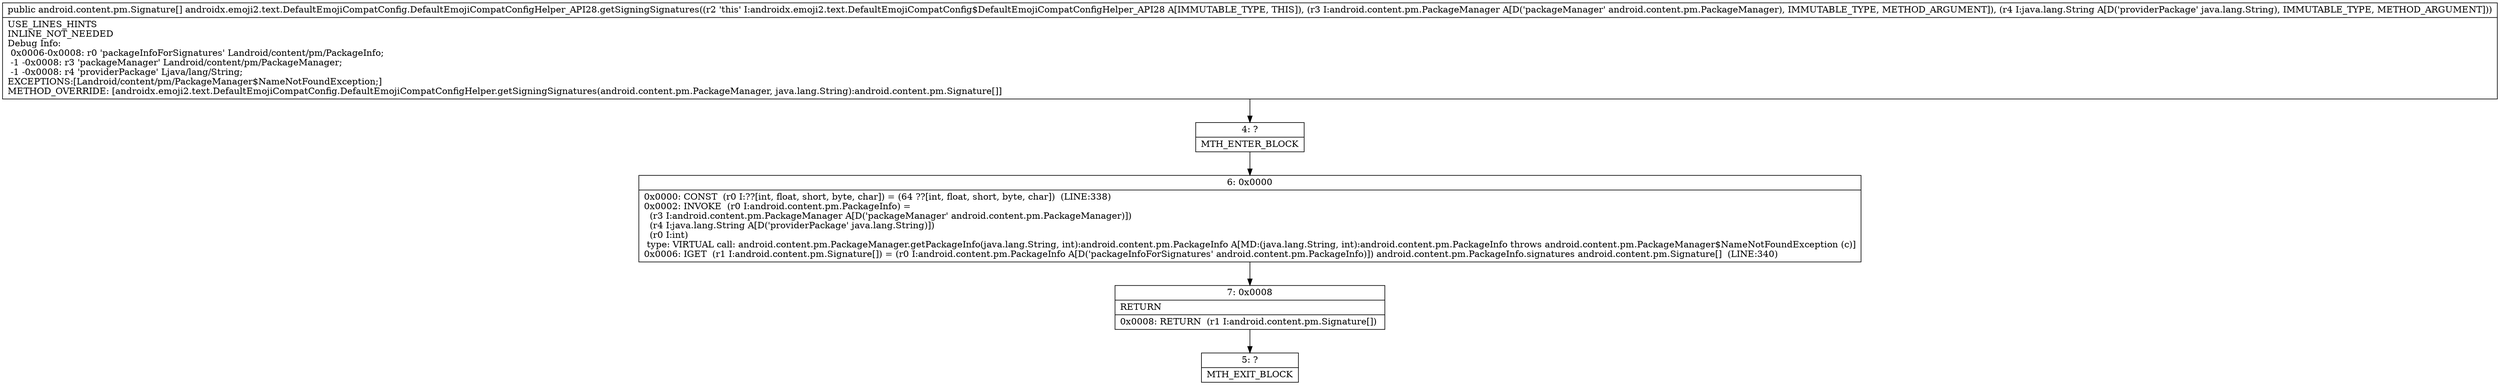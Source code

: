 digraph "CFG forandroidx.emoji2.text.DefaultEmojiCompatConfig.DefaultEmojiCompatConfigHelper_API28.getSigningSignatures(Landroid\/content\/pm\/PackageManager;Ljava\/lang\/String;)[Landroid\/content\/pm\/Signature;" {
Node_4 [shape=record,label="{4\:\ ?|MTH_ENTER_BLOCK\l}"];
Node_6 [shape=record,label="{6\:\ 0x0000|0x0000: CONST  (r0 I:??[int, float, short, byte, char]) = (64 ??[int, float, short, byte, char])  (LINE:338)\l0x0002: INVOKE  (r0 I:android.content.pm.PackageInfo) = \l  (r3 I:android.content.pm.PackageManager A[D('packageManager' android.content.pm.PackageManager)])\l  (r4 I:java.lang.String A[D('providerPackage' java.lang.String)])\l  (r0 I:int)\l type: VIRTUAL call: android.content.pm.PackageManager.getPackageInfo(java.lang.String, int):android.content.pm.PackageInfo A[MD:(java.lang.String, int):android.content.pm.PackageInfo throws android.content.pm.PackageManager$NameNotFoundException (c)]\l0x0006: IGET  (r1 I:android.content.pm.Signature[]) = (r0 I:android.content.pm.PackageInfo A[D('packageInfoForSignatures' android.content.pm.PackageInfo)]) android.content.pm.PackageInfo.signatures android.content.pm.Signature[]  (LINE:340)\l}"];
Node_7 [shape=record,label="{7\:\ 0x0008|RETURN\l|0x0008: RETURN  (r1 I:android.content.pm.Signature[]) \l}"];
Node_5 [shape=record,label="{5\:\ ?|MTH_EXIT_BLOCK\l}"];
MethodNode[shape=record,label="{public android.content.pm.Signature[] androidx.emoji2.text.DefaultEmojiCompatConfig.DefaultEmojiCompatConfigHelper_API28.getSigningSignatures((r2 'this' I:androidx.emoji2.text.DefaultEmojiCompatConfig$DefaultEmojiCompatConfigHelper_API28 A[IMMUTABLE_TYPE, THIS]), (r3 I:android.content.pm.PackageManager A[D('packageManager' android.content.pm.PackageManager), IMMUTABLE_TYPE, METHOD_ARGUMENT]), (r4 I:java.lang.String A[D('providerPackage' java.lang.String), IMMUTABLE_TYPE, METHOD_ARGUMENT]))  | USE_LINES_HINTS\lINLINE_NOT_NEEDED\lDebug Info:\l  0x0006\-0x0008: r0 'packageInfoForSignatures' Landroid\/content\/pm\/PackageInfo;\l  \-1 \-0x0008: r3 'packageManager' Landroid\/content\/pm\/PackageManager;\l  \-1 \-0x0008: r4 'providerPackage' Ljava\/lang\/String;\lEXCEPTIONS:[Landroid\/content\/pm\/PackageManager$NameNotFoundException;]\lMETHOD_OVERRIDE: [androidx.emoji2.text.DefaultEmojiCompatConfig.DefaultEmojiCompatConfigHelper.getSigningSignatures(android.content.pm.PackageManager, java.lang.String):android.content.pm.Signature[]]\l}"];
MethodNode -> Node_4;Node_4 -> Node_6;
Node_6 -> Node_7;
Node_7 -> Node_5;
}

